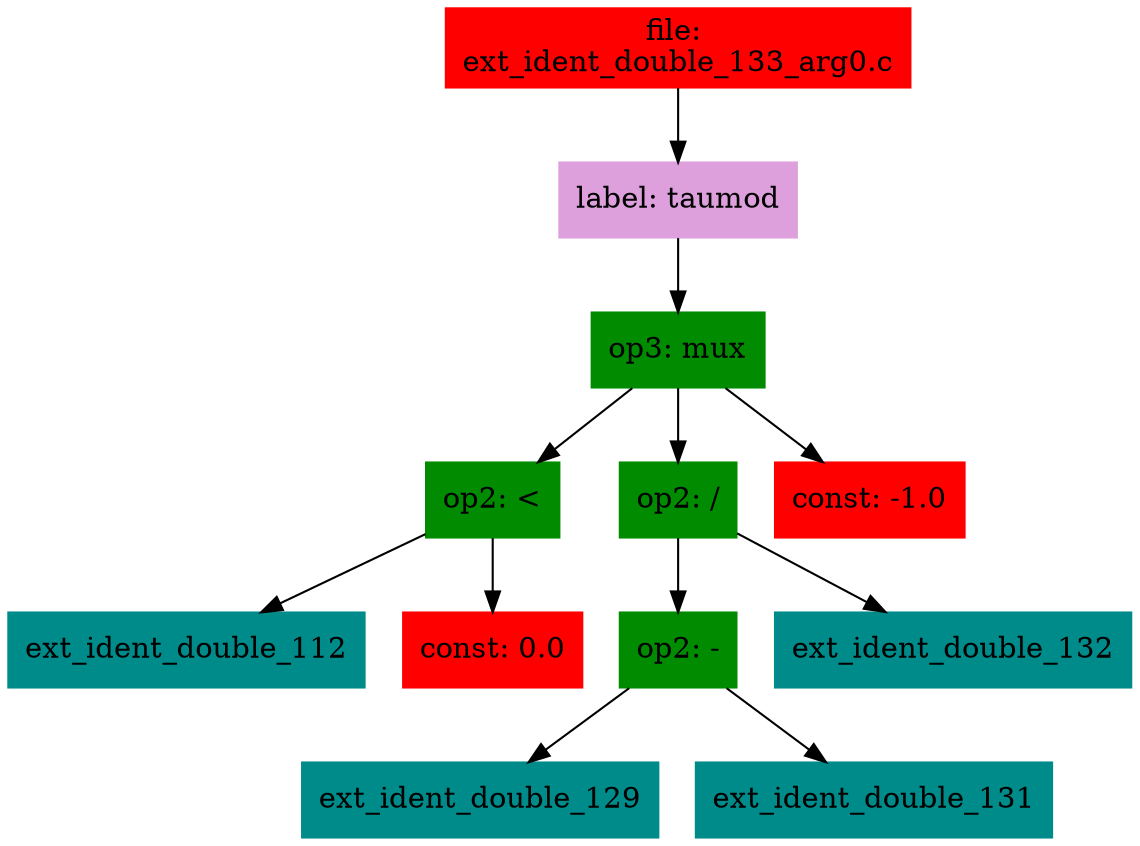 digraph G {
node [shape=box]

0 [label="file: 
ext_ident_double_133_arg0.c",color=red, style=filled]
1 [label="label: taumod",color=plum, style=filled]
0 -> 1
2 [label="op3: mux",color=green4, style=filled]
1 -> 2
3 [label="op2: <",color=green4, style=filled]
2 -> 3
4 [label="ext_ident_double_112",color=cyan4, style=filled]
3 -> 4
21 [label="const: 0.0",color=red1, style=filled]
3 -> 21
22 [label="op2: /",color=green4, style=filled]
2 -> 22
23 [label="op2: -",color=green4, style=filled]
22 -> 23
24 [label="ext_ident_double_129",color=cyan4, style=filled]
23 -> 24
607 [label="ext_ident_double_131",color=cyan4, style=filled]
23 -> 607
626 [label="ext_ident_double_132",color=cyan4, style=filled]
22 -> 626
643 [label="const: -1.0",color=red1, style=filled]
2 -> 643


}

